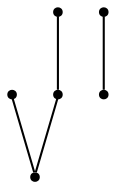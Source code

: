 graph EP1_0013 {
    node [shape=point]
	_0	 [x="2.37619",
		y="2.72843",
		pos ="2.37619,2.72843!",];
	_3	 [x="0.742491",
		y="2.83997",
		pos="0.742491,2.83997!",];
	_0 -- _3;
	_1	 [x="2.34573",
		y="0.65092",
		pos="2.34573,0.65092!",];
	_2	 [x="0.75",
		y="0.71",
		pos="0.75,0.71!",];
	_1 -- _2;
	_2 -- _3;
	_4	 [x="0.668477",
		y="1.79243",
		pos="0.668477,1.79243!",];
	_5	 [x="1.81013",
		y="1.81006",
		pos = "1.81013,1.81006!",];
	_4 -- _5;
}

